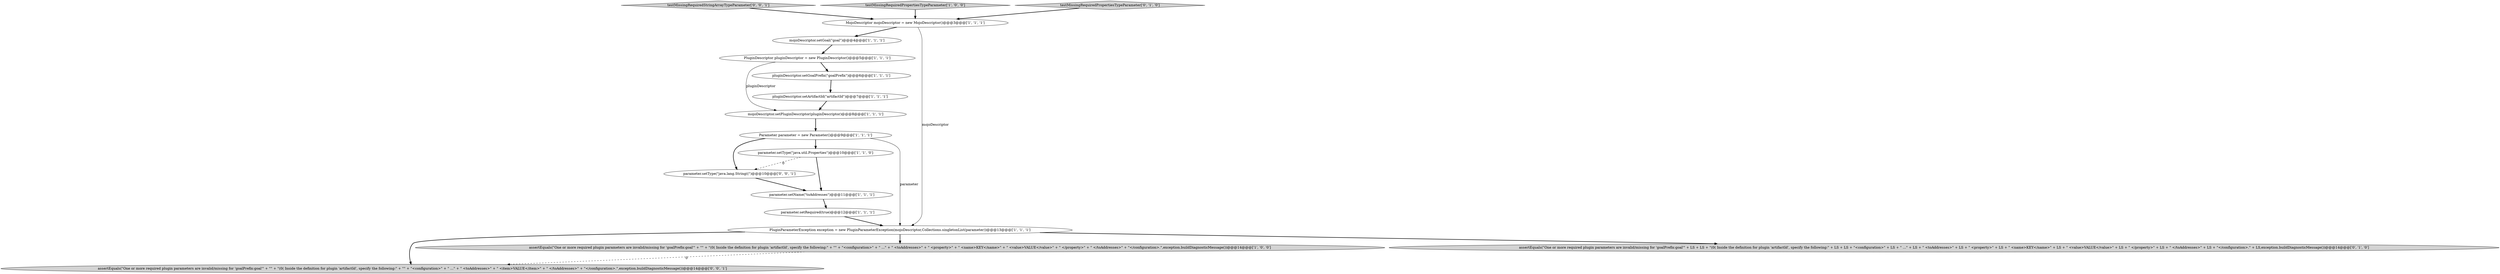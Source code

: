 digraph {
15 [style = filled, label = "testMissingRequiredStringArrayTypeParameter['0', '0', '1']", fillcolor = lightgray, shape = diamond image = "AAA0AAABBB3BBB"];
17 [style = filled, label = "parameter.setType(\"java.lang.String((\")@@@10@@@['0', '0', '1']", fillcolor = white, shape = ellipse image = "AAA0AAABBB3BBB"];
9 [style = filled, label = "mojoDescriptor.setPluginDescriptor(pluginDescriptor)@@@8@@@['1', '1', '1']", fillcolor = white, shape = ellipse image = "AAA0AAABBB1BBB"];
6 [style = filled, label = "parameter.setType(\"java.util.Properties\")@@@10@@@['1', '1', '0']", fillcolor = white, shape = ellipse image = "AAA0AAABBB1BBB"];
16 [style = filled, label = "assertEquals(\"One or more required plugin parameters are invalid/missing for 'goalPrefix:goal'\" + \"\" + \"(0( Inside the definition for plugin 'artifactId', specify the following:\" + \"\" + \"<configuration>\" + \" ...\" + \" <toAddresses>\" + \" <item>VALUE</item>\" + \" </toAddresses>\" + \"</configuration>.\",exception.buildDiagnosticMessage())@@@14@@@['0', '0', '1']", fillcolor = lightgray, shape = ellipse image = "AAA0AAABBB3BBB"];
0 [style = filled, label = "parameter.setName(\"toAddresses\")@@@11@@@['1', '1', '1']", fillcolor = white, shape = ellipse image = "AAA0AAABBB1BBB"];
12 [style = filled, label = "pluginDescriptor.setArtifactId(\"artifactId\")@@@7@@@['1', '1', '1']", fillcolor = white, shape = ellipse image = "AAA0AAABBB1BBB"];
3 [style = filled, label = "assertEquals(\"One or more required plugin parameters are invalid/missing for 'goalPrefix:goal'\" + \"\" + \"(0( Inside the definition for plugin 'artifactId', specify the following:\" + \"\" + \"<configuration>\" + \" ...\" + \" <toAddresses>\" + \" <property>\" + \" <name>KEY</name>\" + \" <value>VALUE</value>\" + \" </property>\" + \" </toAddresses>\" + \"</configuration>.\",exception.buildDiagnosticMessage())@@@14@@@['1', '0', '0']", fillcolor = lightgray, shape = ellipse image = "AAA0AAABBB1BBB"];
2 [style = filled, label = "MojoDescriptor mojoDescriptor = new MojoDescriptor()@@@3@@@['1', '1', '1']", fillcolor = white, shape = ellipse image = "AAA0AAABBB1BBB"];
1 [style = filled, label = "testMissingRequiredPropertiesTypeParameter['1', '0', '0']", fillcolor = lightgray, shape = diamond image = "AAA0AAABBB1BBB"];
11 [style = filled, label = "mojoDescriptor.setGoal(\"goal\")@@@4@@@['1', '1', '1']", fillcolor = white, shape = ellipse image = "AAA0AAABBB1BBB"];
13 [style = filled, label = "testMissingRequiredPropertiesTypeParameter['0', '1', '0']", fillcolor = lightgray, shape = diamond image = "AAA0AAABBB2BBB"];
14 [style = filled, label = "assertEquals(\"One or more required plugin parameters are invalid/missing for 'goalPrefix:goal'\" + LS + LS + \"(0( Inside the definition for plugin 'artifactId', specify the following:\" + LS + LS + \"<configuration>\" + LS + \" ...\" + LS + \" <toAddresses>\" + LS + \" <property>\" + LS + \" <name>KEY</name>\" + LS + \" <value>VALUE</value>\" + LS + \" </property>\" + LS + \" </toAddresses>\" + LS + \"</configuration>.\" + LS,exception.buildDiagnosticMessage())@@@14@@@['0', '1', '0']", fillcolor = lightgray, shape = ellipse image = "AAA0AAABBB2BBB"];
8 [style = filled, label = "PluginDescriptor pluginDescriptor = new PluginDescriptor()@@@5@@@['1', '1', '1']", fillcolor = white, shape = ellipse image = "AAA0AAABBB1BBB"];
4 [style = filled, label = "pluginDescriptor.setGoalPrefix(\"goalPrefix\")@@@6@@@['1', '1', '1']", fillcolor = white, shape = ellipse image = "AAA0AAABBB1BBB"];
7 [style = filled, label = "parameter.setRequired(true)@@@12@@@['1', '1', '1']", fillcolor = white, shape = ellipse image = "AAA0AAABBB1BBB"];
5 [style = filled, label = "Parameter parameter = new Parameter()@@@9@@@['1', '1', '1']", fillcolor = white, shape = ellipse image = "AAA0AAABBB1BBB"];
10 [style = filled, label = "PluginParameterException exception = new PluginParameterException(mojoDescriptor,Collections.singletonList(parameter))@@@13@@@['1', '1', '1']", fillcolor = white, shape = ellipse image = "AAA0AAABBB1BBB"];
10->16 [style = bold, label=""];
8->4 [style = bold, label=""];
7->10 [style = bold, label=""];
3->16 [style = dashed, label="0"];
0->7 [style = bold, label=""];
2->11 [style = bold, label=""];
6->0 [style = bold, label=""];
2->10 [style = solid, label="mojoDescriptor"];
6->17 [style = dashed, label="0"];
15->2 [style = bold, label=""];
10->3 [style = bold, label=""];
5->10 [style = solid, label="parameter"];
5->17 [style = bold, label=""];
12->9 [style = bold, label=""];
8->9 [style = solid, label="pluginDescriptor"];
11->8 [style = bold, label=""];
4->12 [style = bold, label=""];
13->2 [style = bold, label=""];
9->5 [style = bold, label=""];
1->2 [style = bold, label=""];
10->14 [style = bold, label=""];
17->0 [style = bold, label=""];
5->6 [style = bold, label=""];
}
